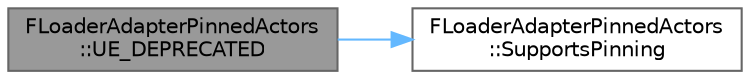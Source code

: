 digraph "FLoaderAdapterPinnedActors::UE_DEPRECATED"
{
 // INTERACTIVE_SVG=YES
 // LATEX_PDF_SIZE
  bgcolor="transparent";
  edge [fontname=Helvetica,fontsize=10,labelfontname=Helvetica,labelfontsize=10];
  node [fontname=Helvetica,fontsize=10,shape=box,height=0.2,width=0.4];
  rankdir="LR";
  Node1 [id="Node000001",label="FLoaderAdapterPinnedActors\l::UE_DEPRECATED",height=0.2,width=0.4,color="gray40", fillcolor="grey60", style="filled", fontcolor="black",tooltip=" "];
  Node1 -> Node2 [id="edge1_Node000001_Node000002",color="steelblue1",style="solid",tooltip=" "];
  Node2 [id="Node000002",label="FLoaderAdapterPinnedActors\l::SupportsPinning",height=0.2,width=0.4,color="grey40", fillcolor="white", style="filled",URL="$dd/dcb/classFLoaderAdapterPinnedActors.html#a04c68442dd875f41e261ca66e62852a4",tooltip=" "];
}

